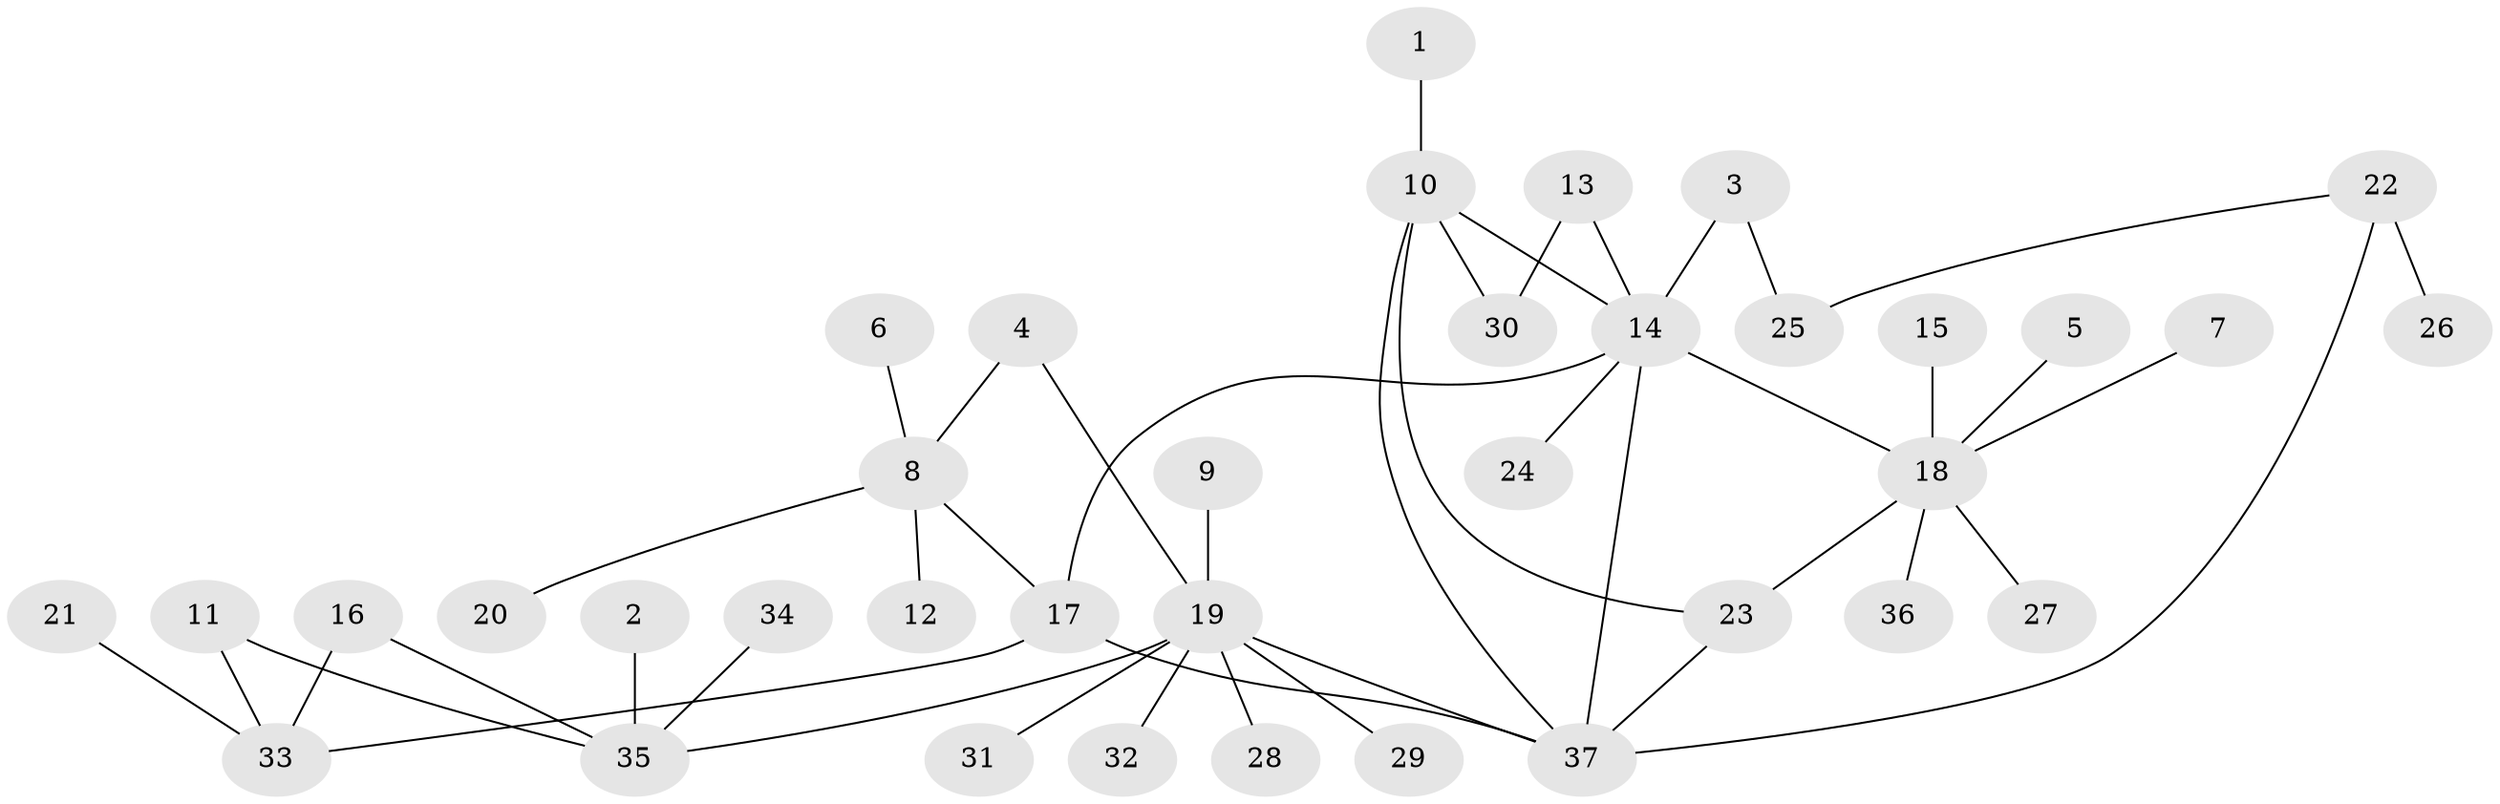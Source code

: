 // original degree distribution, {8: 0.010869565217391304, 6: 0.021739130434782608, 10: 0.021739130434782608, 7: 0.043478260869565216, 4: 0.010869565217391304, 3: 0.05434782608695652, 9: 0.010869565217391304, 2: 0.30434782608695654, 1: 0.5108695652173914, 5: 0.010869565217391304}
// Generated by graph-tools (version 1.1) at 2025/36/03/04/25 23:36:41]
// undirected, 37 vertices, 45 edges
graph export_dot {
  node [color=gray90,style=filled];
  1;
  2;
  3;
  4;
  5;
  6;
  7;
  8;
  9;
  10;
  11;
  12;
  13;
  14;
  15;
  16;
  17;
  18;
  19;
  20;
  21;
  22;
  23;
  24;
  25;
  26;
  27;
  28;
  29;
  30;
  31;
  32;
  33;
  34;
  35;
  36;
  37;
  1 -- 10 [weight=1.0];
  2 -- 35 [weight=1.0];
  3 -- 14 [weight=1.0];
  3 -- 25 [weight=1.0];
  4 -- 8 [weight=1.0];
  4 -- 19 [weight=1.0];
  5 -- 18 [weight=1.0];
  6 -- 8 [weight=1.0];
  7 -- 18 [weight=1.0];
  8 -- 12 [weight=1.0];
  8 -- 17 [weight=1.0];
  8 -- 20 [weight=1.0];
  9 -- 19 [weight=1.0];
  10 -- 14 [weight=1.0];
  10 -- 23 [weight=1.0];
  10 -- 30 [weight=1.0];
  10 -- 37 [weight=1.0];
  11 -- 33 [weight=1.0];
  11 -- 35 [weight=1.0];
  13 -- 14 [weight=1.0];
  13 -- 30 [weight=1.0];
  14 -- 17 [weight=1.0];
  14 -- 18 [weight=1.0];
  14 -- 24 [weight=1.0];
  14 -- 37 [weight=1.0];
  15 -- 18 [weight=1.0];
  16 -- 33 [weight=1.0];
  16 -- 35 [weight=1.0];
  17 -- 33 [weight=1.0];
  17 -- 37 [weight=1.0];
  18 -- 23 [weight=1.0];
  18 -- 27 [weight=1.0];
  18 -- 36 [weight=1.0];
  19 -- 28 [weight=1.0];
  19 -- 29 [weight=1.0];
  19 -- 31 [weight=1.0];
  19 -- 32 [weight=1.0];
  19 -- 35 [weight=1.0];
  19 -- 37 [weight=1.0];
  21 -- 33 [weight=1.0];
  22 -- 25 [weight=1.0];
  22 -- 26 [weight=2.0];
  22 -- 37 [weight=1.0];
  23 -- 37 [weight=1.0];
  34 -- 35 [weight=1.0];
}
